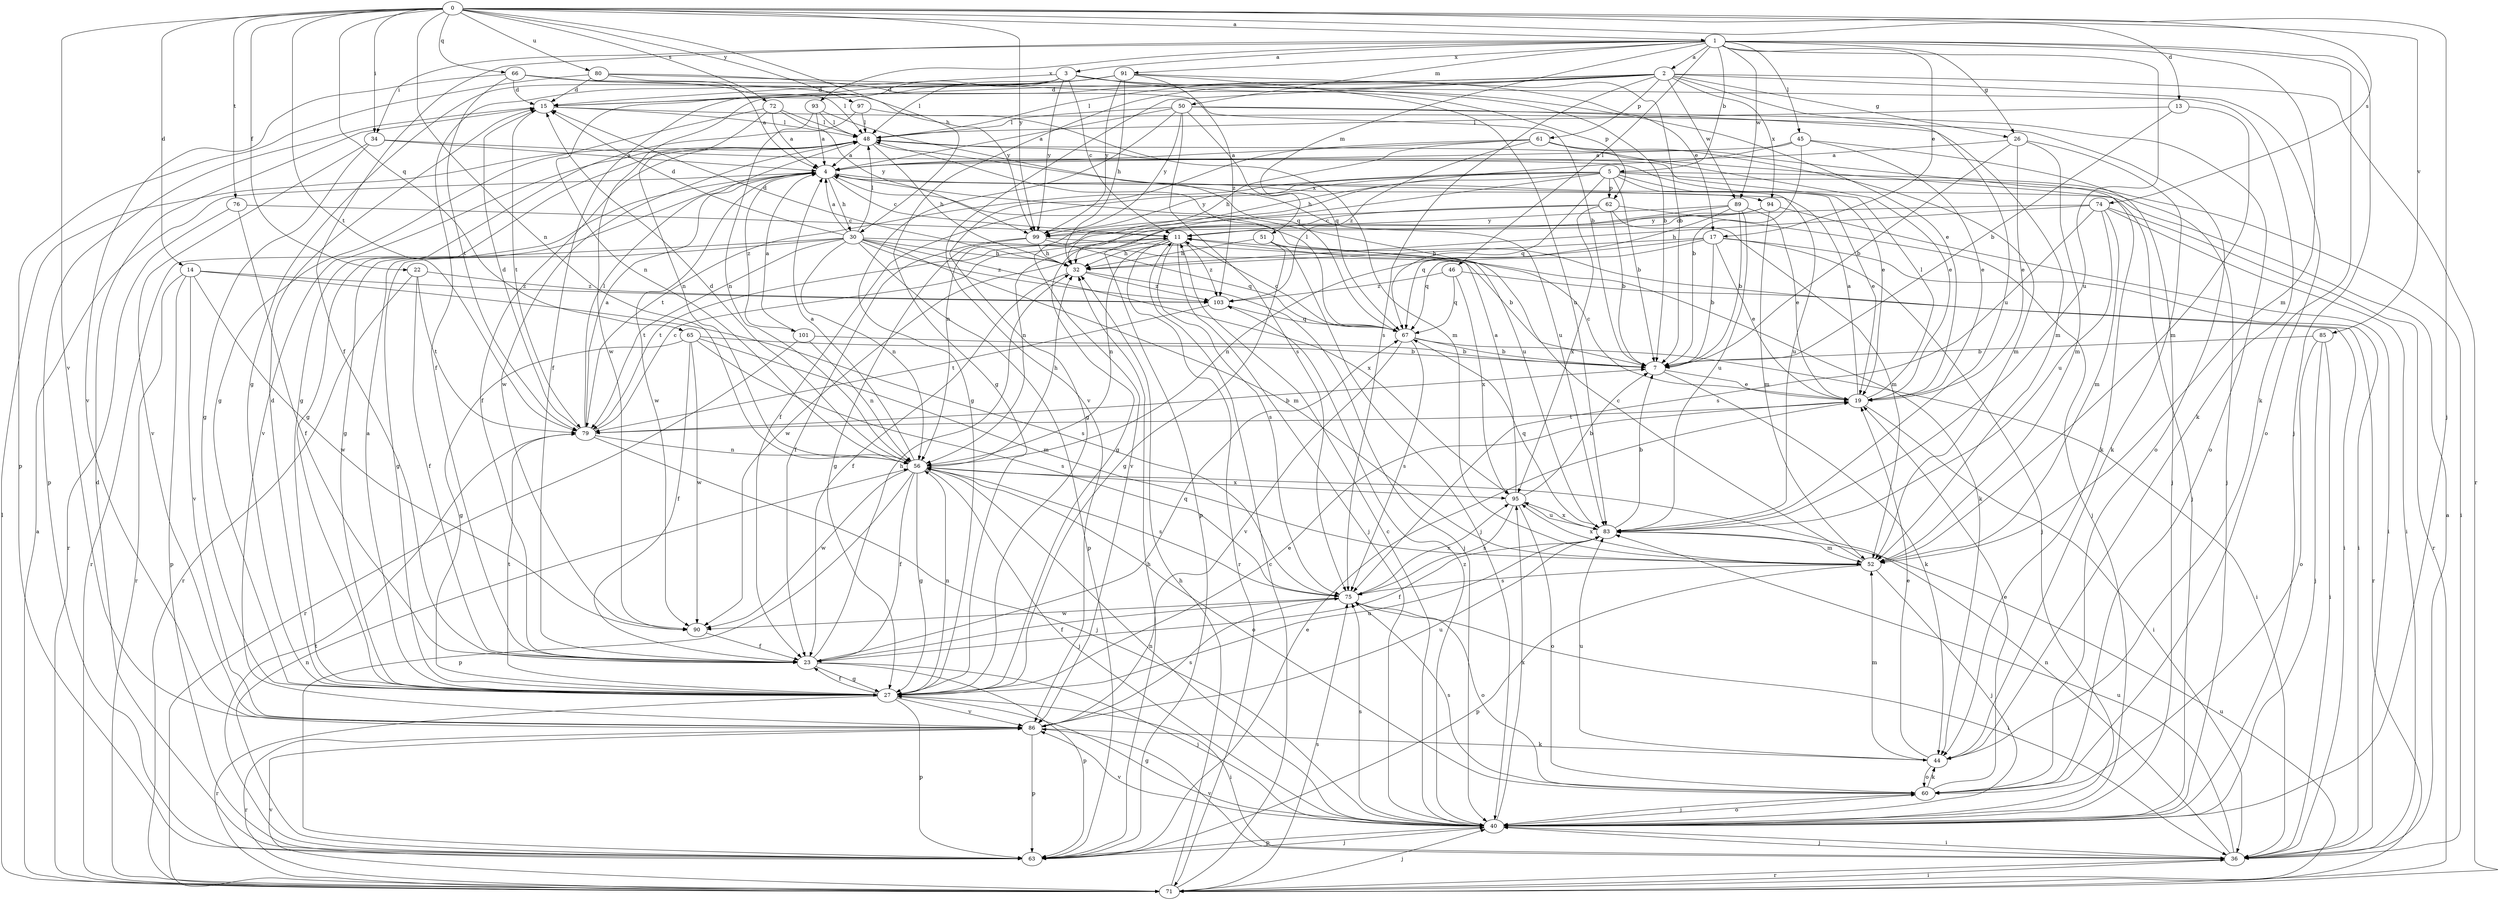 strict digraph  {
0;
1;
2;
3;
4;
5;
7;
11;
13;
14;
15;
17;
19;
22;
23;
26;
27;
30;
32;
34;
36;
40;
44;
45;
46;
48;
50;
51;
52;
56;
60;
61;
62;
63;
65;
66;
67;
71;
72;
74;
75;
76;
79;
80;
83;
85;
86;
89;
90;
91;
93;
94;
95;
97;
99;
101;
103;
0 -> 1  [label=a];
0 -> 13  [label=d];
0 -> 14  [label=d];
0 -> 22  [label=f];
0 -> 30  [label=h];
0 -> 34  [label=i];
0 -> 40  [label=j];
0 -> 56  [label=n];
0 -> 65  [label=q];
0 -> 66  [label=q];
0 -> 72  [label=s];
0 -> 74  [label=s];
0 -> 76  [label=t];
0 -> 79  [label=t];
0 -> 80  [label=u];
0 -> 85  [label=v];
0 -> 86  [label=v];
0 -> 97  [label=y];
0 -> 99  [label=y];
1 -> 2  [label=a];
1 -> 3  [label=a];
1 -> 5  [label=b];
1 -> 17  [label=e];
1 -> 23  [label=f];
1 -> 26  [label=g];
1 -> 34  [label=i];
1 -> 40  [label=j];
1 -> 44  [label=k];
1 -> 45  [label=l];
1 -> 46  [label=l];
1 -> 50  [label=m];
1 -> 51  [label=m];
1 -> 52  [label=m];
1 -> 83  [label=u];
1 -> 89  [label=w];
1 -> 91  [label=x];
1 -> 93  [label=x];
2 -> 15  [label=d];
2 -> 26  [label=g];
2 -> 27  [label=g];
2 -> 48  [label=l];
2 -> 60  [label=o];
2 -> 61  [label=p];
2 -> 71  [label=r];
2 -> 75  [label=s];
2 -> 83  [label=u];
2 -> 86  [label=v];
2 -> 89  [label=w];
2 -> 90  [label=w];
2 -> 94  [label=x];
3 -> 7  [label=b];
3 -> 11  [label=c];
3 -> 15  [label=d];
3 -> 17  [label=e];
3 -> 23  [label=f];
3 -> 27  [label=g];
3 -> 56  [label=n];
3 -> 62  [label=p];
3 -> 99  [label=y];
4 -> 11  [label=c];
4 -> 27  [label=g];
4 -> 30  [label=h];
4 -> 83  [label=u];
4 -> 90  [label=w];
4 -> 94  [label=x];
4 -> 101  [label=z];
5 -> 7  [label=b];
5 -> 19  [label=e];
5 -> 23  [label=f];
5 -> 36  [label=i];
5 -> 40  [label=j];
5 -> 56  [label=n];
5 -> 62  [label=p];
5 -> 63  [label=p];
5 -> 67  [label=q];
5 -> 79  [label=t];
5 -> 83  [label=u];
5 -> 99  [label=y];
7 -> 19  [label=e];
7 -> 44  [label=k];
11 -> 32  [label=h];
11 -> 40  [label=j];
11 -> 56  [label=n];
11 -> 71  [label=r];
11 -> 75  [label=s];
11 -> 79  [label=t];
11 -> 90  [label=w];
11 -> 103  [label=z];
13 -> 7  [label=b];
13 -> 48  [label=l];
13 -> 52  [label=m];
14 -> 63  [label=p];
14 -> 71  [label=r];
14 -> 75  [label=s];
14 -> 86  [label=v];
14 -> 90  [label=w];
14 -> 103  [label=z];
15 -> 48  [label=l];
15 -> 60  [label=o];
15 -> 63  [label=p];
15 -> 79  [label=t];
17 -> 7  [label=b];
17 -> 19  [label=e];
17 -> 32  [label=h];
17 -> 36  [label=i];
17 -> 40  [label=j];
17 -> 56  [label=n];
17 -> 67  [label=q];
19 -> 4  [label=a];
19 -> 11  [label=c];
19 -> 36  [label=i];
19 -> 48  [label=l];
19 -> 79  [label=t];
22 -> 23  [label=f];
22 -> 71  [label=r];
22 -> 79  [label=t];
22 -> 103  [label=z];
23 -> 27  [label=g];
23 -> 32  [label=h];
23 -> 40  [label=j];
23 -> 63  [label=p];
23 -> 67  [label=q];
26 -> 4  [label=a];
26 -> 7  [label=b];
26 -> 19  [label=e];
26 -> 44  [label=k];
26 -> 52  [label=m];
27 -> 4  [label=a];
27 -> 15  [label=d];
27 -> 19  [label=e];
27 -> 23  [label=f];
27 -> 36  [label=i];
27 -> 56  [label=n];
27 -> 63  [label=p];
27 -> 71  [label=r];
27 -> 79  [label=t];
27 -> 83  [label=u];
27 -> 86  [label=v];
30 -> 4  [label=a];
30 -> 7  [label=b];
30 -> 15  [label=d];
30 -> 27  [label=g];
30 -> 32  [label=h];
30 -> 48  [label=l];
30 -> 52  [label=m];
30 -> 56  [label=n];
30 -> 63  [label=p];
30 -> 71  [label=r];
30 -> 79  [label=t];
30 -> 95  [label=x];
30 -> 103  [label=z];
32 -> 15  [label=d];
32 -> 23  [label=f];
32 -> 40  [label=j];
32 -> 103  [label=z];
34 -> 4  [label=a];
34 -> 19  [label=e];
34 -> 27  [label=g];
34 -> 86  [label=v];
36 -> 4  [label=a];
36 -> 40  [label=j];
36 -> 56  [label=n];
36 -> 71  [label=r];
36 -> 83  [label=u];
36 -> 86  [label=v];
40 -> 11  [label=c];
40 -> 27  [label=g];
40 -> 36  [label=i];
40 -> 56  [label=n];
40 -> 60  [label=o];
40 -> 63  [label=p];
40 -> 75  [label=s];
40 -> 86  [label=v];
40 -> 95  [label=x];
40 -> 103  [label=z];
44 -> 19  [label=e];
44 -> 52  [label=m];
44 -> 60  [label=o];
44 -> 83  [label=u];
45 -> 4  [label=a];
45 -> 7  [label=b];
45 -> 19  [label=e];
45 -> 32  [label=h];
45 -> 40  [label=j];
46 -> 67  [label=q];
46 -> 71  [label=r];
46 -> 95  [label=x];
46 -> 103  [label=z];
48 -> 4  [label=a];
48 -> 23  [label=f];
48 -> 27  [label=g];
48 -> 32  [label=h];
48 -> 44  [label=k];
48 -> 83  [label=u];
48 -> 86  [label=v];
48 -> 90  [label=w];
50 -> 4  [label=a];
50 -> 27  [label=g];
50 -> 48  [label=l];
50 -> 52  [label=m];
50 -> 60  [label=o];
50 -> 67  [label=q];
50 -> 75  [label=s];
50 -> 99  [label=y];
51 -> 27  [label=g];
51 -> 32  [label=h];
51 -> 36  [label=i];
51 -> 40  [label=j];
52 -> 11  [label=c];
52 -> 40  [label=j];
52 -> 63  [label=p];
52 -> 75  [label=s];
52 -> 95  [label=x];
56 -> 4  [label=a];
56 -> 15  [label=d];
56 -> 23  [label=f];
56 -> 27  [label=g];
56 -> 32  [label=h];
56 -> 40  [label=j];
56 -> 60  [label=o];
56 -> 63  [label=p];
56 -> 75  [label=s];
56 -> 90  [label=w];
56 -> 95  [label=x];
60 -> 19  [label=e];
60 -> 40  [label=j];
60 -> 44  [label=k];
60 -> 75  [label=s];
61 -> 4  [label=a];
61 -> 19  [label=e];
61 -> 27  [label=g];
61 -> 32  [label=h];
61 -> 40  [label=j];
61 -> 52  [label=m];
61 -> 103  [label=z];
62 -> 7  [label=b];
62 -> 11  [label=c];
62 -> 40  [label=j];
62 -> 52  [label=m];
62 -> 86  [label=v];
62 -> 95  [label=x];
63 -> 15  [label=d];
63 -> 19  [label=e];
63 -> 32  [label=h];
63 -> 40  [label=j];
63 -> 56  [label=n];
63 -> 79  [label=t];
65 -> 7  [label=b];
65 -> 23  [label=f];
65 -> 27  [label=g];
65 -> 52  [label=m];
65 -> 75  [label=s];
65 -> 90  [label=w];
66 -> 15  [label=d];
66 -> 44  [label=k];
66 -> 48  [label=l];
66 -> 79  [label=t];
66 -> 86  [label=v];
66 -> 99  [label=y];
67 -> 7  [label=b];
67 -> 11  [label=c];
67 -> 36  [label=i];
67 -> 48  [label=l];
67 -> 75  [label=s];
67 -> 86  [label=v];
71 -> 4  [label=a];
71 -> 11  [label=c];
71 -> 32  [label=h];
71 -> 36  [label=i];
71 -> 40  [label=j];
71 -> 48  [label=l];
71 -> 75  [label=s];
71 -> 83  [label=u];
71 -> 86  [label=v];
72 -> 4  [label=a];
72 -> 27  [label=g];
72 -> 48  [label=l];
72 -> 56  [label=n];
72 -> 99  [label=y];
74 -> 32  [label=h];
74 -> 36  [label=i];
74 -> 52  [label=m];
74 -> 71  [label=r];
74 -> 75  [label=s];
74 -> 83  [label=u];
74 -> 99  [label=y];
75 -> 23  [label=f];
75 -> 36  [label=i];
75 -> 60  [label=o];
75 -> 90  [label=w];
75 -> 95  [label=x];
76 -> 11  [label=c];
76 -> 23  [label=f];
76 -> 71  [label=r];
79 -> 4  [label=a];
79 -> 7  [label=b];
79 -> 11  [label=c];
79 -> 15  [label=d];
79 -> 40  [label=j];
79 -> 48  [label=l];
79 -> 56  [label=n];
80 -> 4  [label=a];
80 -> 7  [label=b];
80 -> 15  [label=d];
80 -> 19  [label=e];
80 -> 63  [label=p];
83 -> 7  [label=b];
83 -> 23  [label=f];
83 -> 52  [label=m];
83 -> 67  [label=q];
83 -> 95  [label=x];
85 -> 7  [label=b];
85 -> 36  [label=i];
85 -> 40  [label=j];
85 -> 60  [label=o];
86 -> 44  [label=k];
86 -> 63  [label=p];
86 -> 71  [label=r];
86 -> 75  [label=s];
86 -> 83  [label=u];
89 -> 7  [label=b];
89 -> 19  [label=e];
89 -> 56  [label=n];
89 -> 67  [label=q];
89 -> 83  [label=u];
89 -> 99  [label=y];
90 -> 23  [label=f];
91 -> 7  [label=b];
91 -> 15  [label=d];
91 -> 23  [label=f];
91 -> 32  [label=h];
91 -> 48  [label=l];
91 -> 83  [label=u];
91 -> 99  [label=y];
91 -> 103  [label=z];
93 -> 4  [label=a];
93 -> 48  [label=l];
93 -> 56  [label=n];
93 -> 67  [label=q];
94 -> 11  [label=c];
94 -> 27  [label=g];
94 -> 36  [label=i];
94 -> 52  [label=m];
95 -> 4  [label=a];
95 -> 7  [label=b];
95 -> 60  [label=o];
95 -> 75  [label=s];
95 -> 83  [label=u];
97 -> 27  [label=g];
97 -> 48  [label=l];
97 -> 52  [label=m];
99 -> 23  [label=f];
99 -> 27  [label=g];
99 -> 32  [label=h];
99 -> 44  [label=k];
99 -> 67  [label=q];
101 -> 4  [label=a];
101 -> 7  [label=b];
101 -> 56  [label=n];
101 -> 71  [label=r];
103 -> 67  [label=q];
103 -> 79  [label=t];
}
